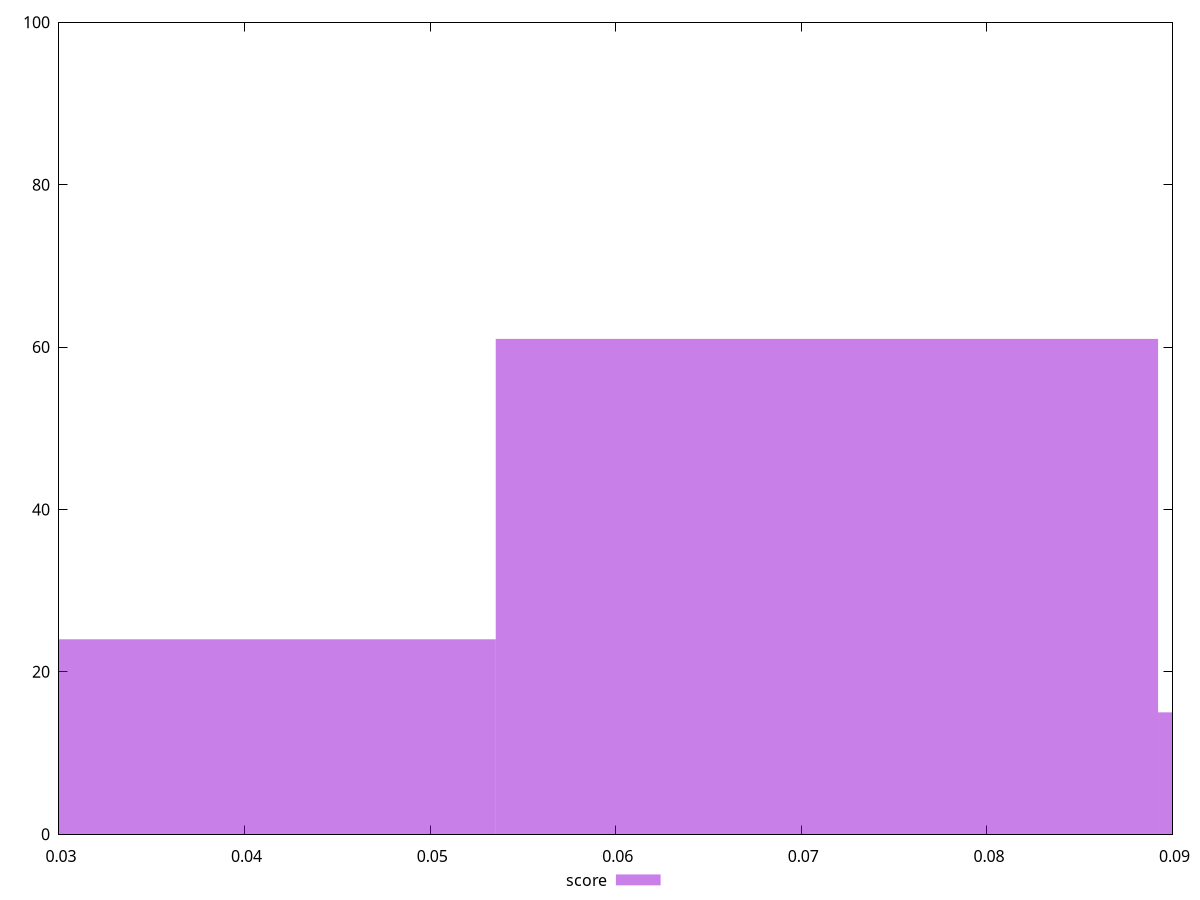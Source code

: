 reset

$score <<EOF
0.07137807565811266 61
0.10706711348716899 15
0.03568903782905633 24
EOF

set key outside below
set boxwidth 0.03568903782905633
set xrange [0.03:0.09]
set yrange [0:100]
set trange [0:100]
set style fill transparent solid 0.5 noborder
set terminal svg size 640, 490 enhanced background rgb 'white'
set output "report_00015_2021-02-09T16-11-33.973Z/interactive/samples/pages+cached/score/histogram.svg"

plot $score title "score" with boxes

reset
